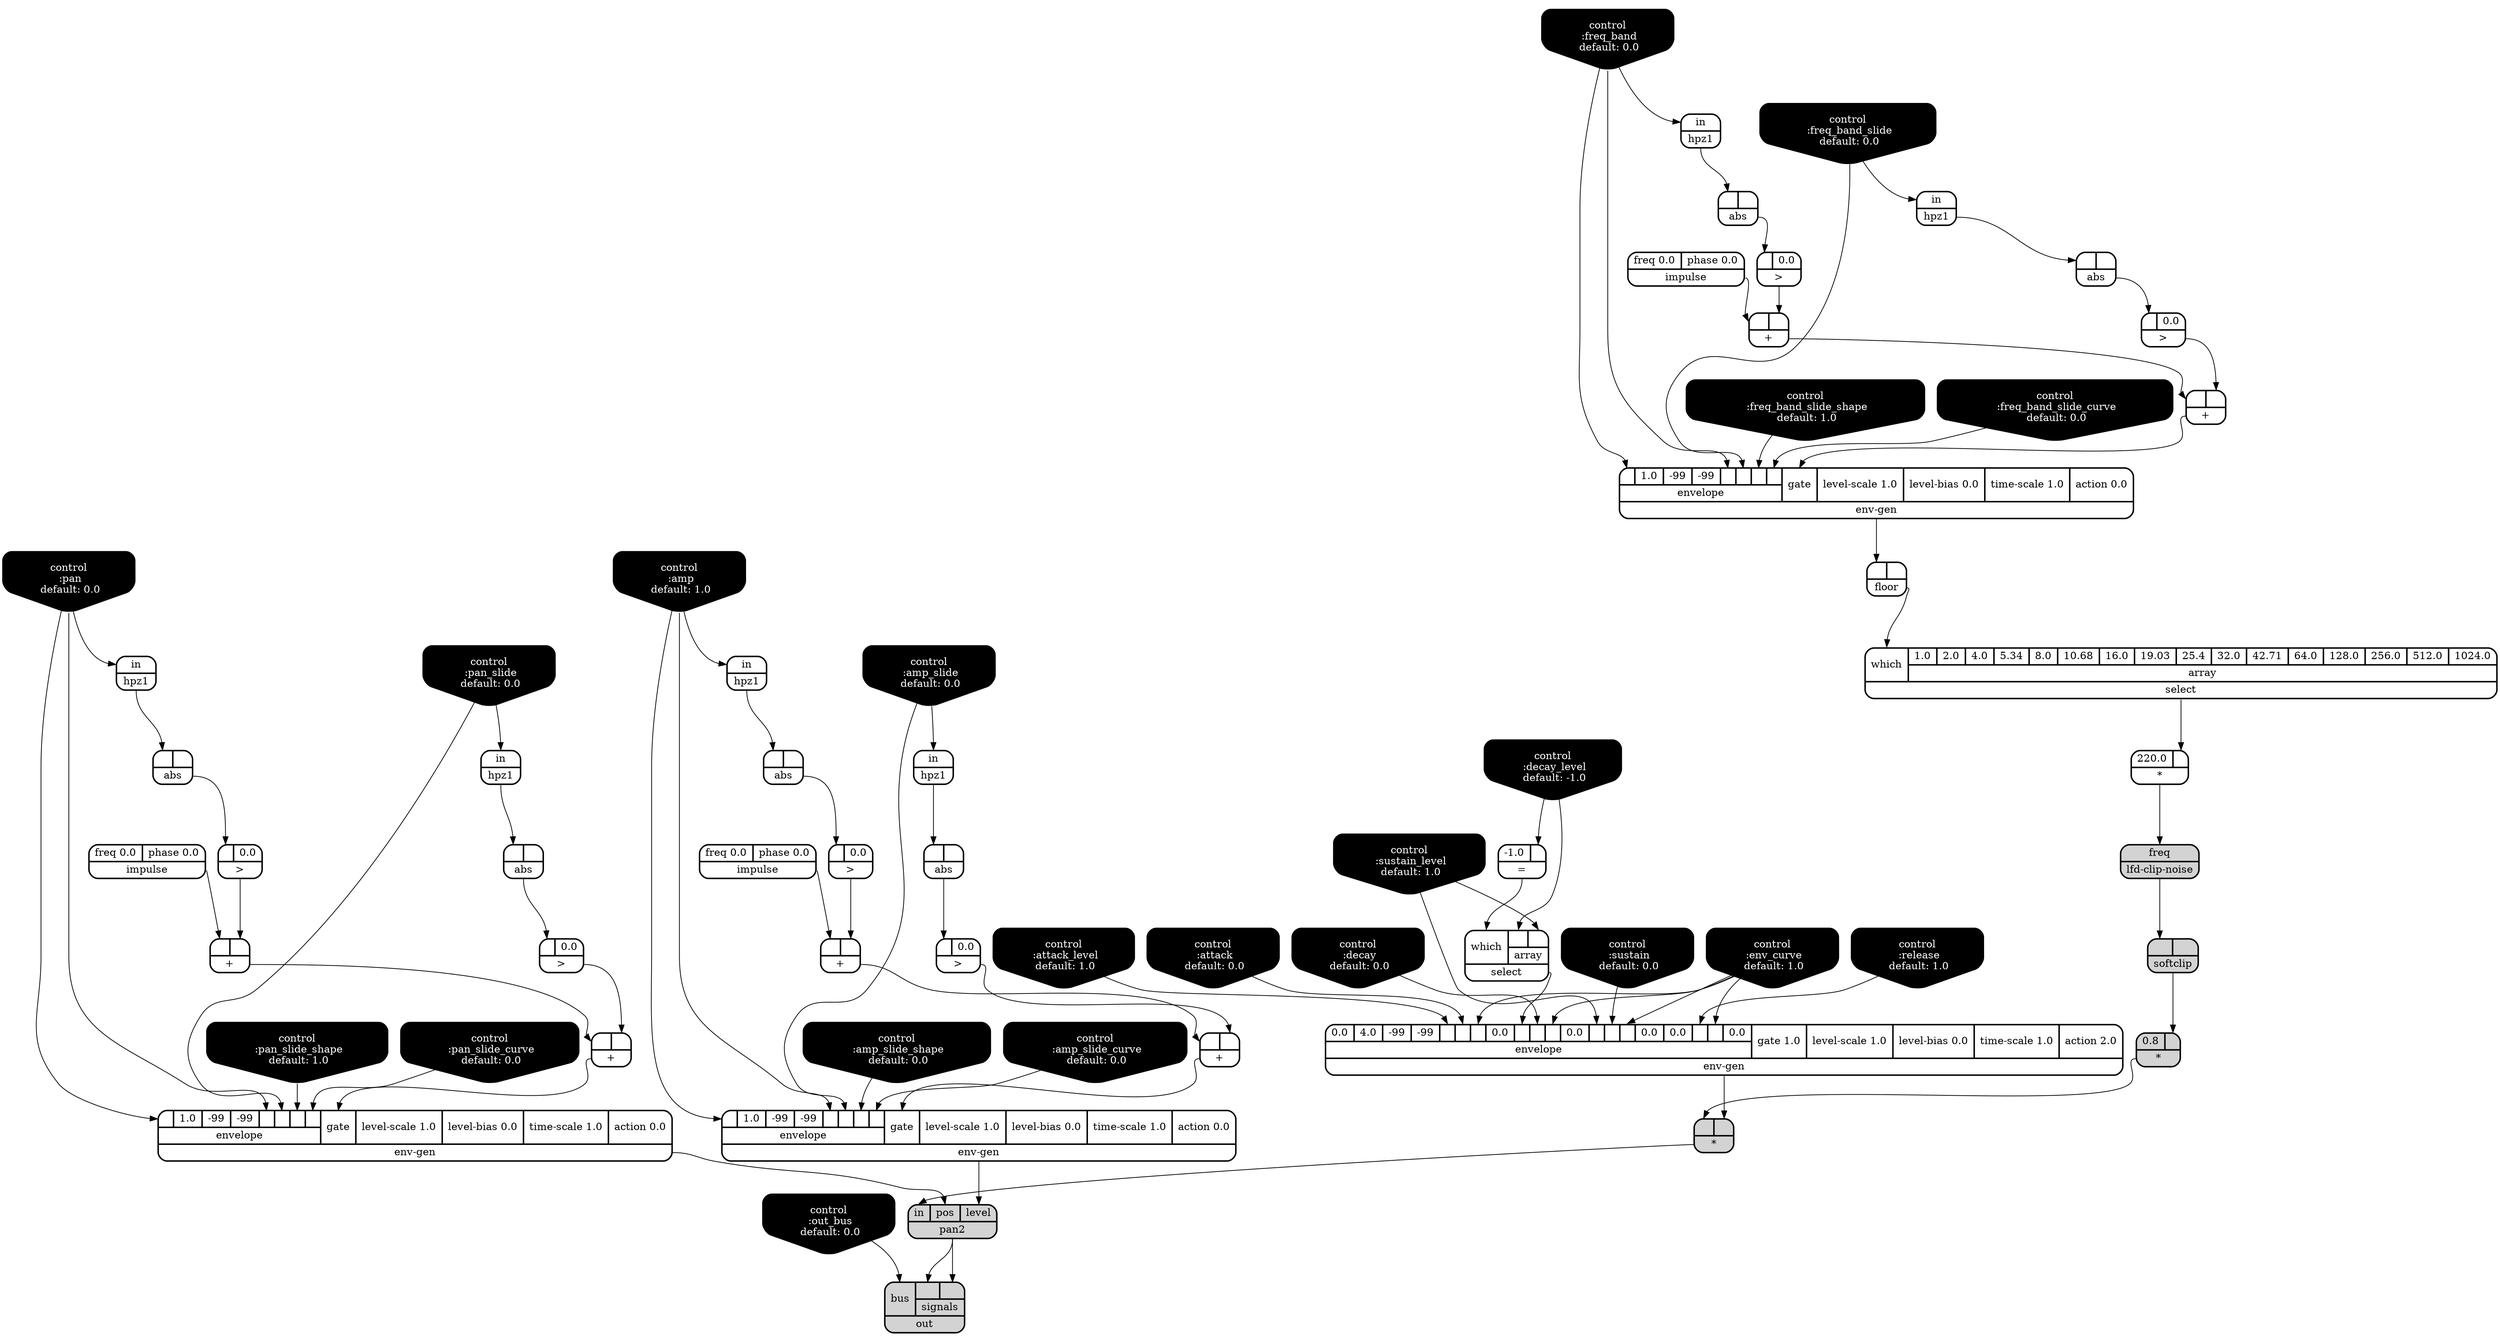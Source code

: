 digraph synthdef {
33 [label = "{{ <a> 220.0|<b> } |<__UG_NAME__>* }" style="bold, rounded" shape=record rankdir=LR];
40 [label = "{{ <a> 0.8|<b> } |<__UG_NAME__>* }" style="filled, bold, rounded"  shape=record rankdir=LR];
42 [label = "{{ <a> |<b> } |<__UG_NAME__>* }" style="filled, bold, rounded"  shape=record rankdir=LR];
25 [label = "{{ <a> |<b> } |<__UG_NAME__>+ }" style="bold, rounded" shape=record rankdir=LR];
29 [label = "{{ <a> |<b> } |<__UG_NAME__>+ }" style="bold, rounded" shape=record rankdir=LR];
47 [label = "{{ <a> |<b> } |<__UG_NAME__>+ }" style="bold, rounded" shape=record rankdir=LR];
51 [label = "{{ <a> |<b> } |<__UG_NAME__>+ }" style="bold, rounded" shape=record rankdir=LR];
55 [label = "{{ <a> |<b> } |<__UG_NAME__>+ }" style="bold, rounded" shape=record rankdir=LR];
59 [label = "{{ <a> |<b> } |<__UG_NAME__>+ }" style="bold, rounded" shape=record rankdir=LR];
38 [label = "{{ <a> -1.0|<b> } |<__UG_NAME__>= }" style="bold, rounded" shape=record rankdir=LR];
24 [label = "{{ <a> |<b> 0.0} |<__UG_NAME__>\> }" style="bold, rounded" shape=record rankdir=LR];
28 [label = "{{ <a> |<b> 0.0} |<__UG_NAME__>\> }" style="bold, rounded" shape=record rankdir=LR];
46 [label = "{{ <a> |<b> 0.0} |<__UG_NAME__>\> }" style="bold, rounded" shape=record rankdir=LR];
50 [label = "{{ <a> |<b> 0.0} |<__UG_NAME__>\> }" style="bold, rounded" shape=record rankdir=LR];
54 [label = "{{ <a> |<b> 0.0} |<__UG_NAME__>\> }" style="bold, rounded" shape=record rankdir=LR];
58 [label = "{{ <a> |<b> 0.0} |<__UG_NAME__>\> }" style="bold, rounded" shape=record rankdir=LR];
23 [label = "{{ <a> |<b> } |<__UG_NAME__>abs }" style="bold, rounded" shape=record rankdir=LR];
27 [label = "{{ <a> |<b> } |<__UG_NAME__>abs }" style="bold, rounded" shape=record rankdir=LR];
37 [label = "{{ <a> |<b> } |<__UG_NAME__>abs }" style="bold, rounded" shape=record rankdir=LR];
45 [label = "{{ <a> |<b> } |<__UG_NAME__>abs }" style="bold, rounded" shape=record rankdir=LR];
49 [label = "{{ <a> |<b> } |<__UG_NAME__>abs }" style="bold, rounded" shape=record rankdir=LR];
57 [label = "{{ <a> |<b> } |<__UG_NAME__>abs }" style="bold, rounded" shape=record rankdir=LR];
0 [label = "control
 :amp
 default: 1.0" shape=invhouse style="rounded, filled, bold" fillcolor=black fontcolor=white ]; 
1 [label = "control
 :amp_slide
 default: 0.0" shape=invhouse style="rounded, filled, bold" fillcolor=black fontcolor=white ]; 
2 [label = "control
 :amp_slide_shape
 default: 0.0" shape=invhouse style="rounded, filled, bold" fillcolor=black fontcolor=white ]; 
3 [label = "control
 :amp_slide_curve
 default: 0.0" shape=invhouse style="rounded, filled, bold" fillcolor=black fontcolor=white ]; 
4 [label = "control
 :pan
 default: 0.0" shape=invhouse style="rounded, filled, bold" fillcolor=black fontcolor=white ]; 
5 [label = "control
 :pan_slide
 default: 0.0" shape=invhouse style="rounded, filled, bold" fillcolor=black fontcolor=white ]; 
6 [label = "control
 :pan_slide_shape
 default: 1.0" shape=invhouse style="rounded, filled, bold" fillcolor=black fontcolor=white ]; 
7 [label = "control
 :pan_slide_curve
 default: 0.0" shape=invhouse style="rounded, filled, bold" fillcolor=black fontcolor=white ]; 
8 [label = "control
 :attack
 default: 0.0" shape=invhouse style="rounded, filled, bold" fillcolor=black fontcolor=white ]; 
9 [label = "control
 :sustain
 default: 0.0" shape=invhouse style="rounded, filled, bold" fillcolor=black fontcolor=white ]; 
10 [label = "control
 :decay
 default: 0.0" shape=invhouse style="rounded, filled, bold" fillcolor=black fontcolor=white ]; 
11 [label = "control
 :release
 default: 1.0" shape=invhouse style="rounded, filled, bold" fillcolor=black fontcolor=white ]; 
12 [label = "control
 :attack_level
 default: 1.0" shape=invhouse style="rounded, filled, bold" fillcolor=black fontcolor=white ]; 
13 [label = "control
 :decay_level
 default: -1.0" shape=invhouse style="rounded, filled, bold" fillcolor=black fontcolor=white ]; 
14 [label = "control
 :sustain_level
 default: 1.0" shape=invhouse style="rounded, filled, bold" fillcolor=black fontcolor=white ]; 
15 [label = "control
 :env_curve
 default: 1.0" shape=invhouse style="rounded, filled, bold" fillcolor=black fontcolor=white ]; 
16 [label = "control
 :freq_band
 default: 0.0" shape=invhouse style="rounded, filled, bold" fillcolor=black fontcolor=white ]; 
17 [label = "control
 :freq_band_slide
 default: 0.0" shape=invhouse style="rounded, filled, bold" fillcolor=black fontcolor=white ]; 
18 [label = "control
 :freq_band_slide_shape
 default: 1.0" shape=invhouse style="rounded, filled, bold" fillcolor=black fontcolor=white ]; 
19 [label = "control
 :freq_band_slide_curve
 default: 0.0" shape=invhouse style="rounded, filled, bold" fillcolor=black fontcolor=white ]; 
20 [label = "control
 :out_bus
 default: 0.0" shape=invhouse style="rounded, filled, bold" fillcolor=black fontcolor=white ]; 
30 [label = "{{ {{<envelope___control___0>|1.0|-99|-99|<envelope___control___4>|<envelope___control___5>|<envelope___control___6>|<envelope___control___7>}|envelope}|<gate> gate|<level____scale> level-scale 1.0|<level____bias> level-bias 0.0|<time____scale> time-scale 1.0|<action> action 0.0} |<__UG_NAME__>env-gen }" style="bold, rounded" shape=record rankdir=LR];
41 [label = "{{ {{0.0|4.0|-99|-99|<envelope___control___4>|<envelope___control___5>|<envelope___control___6>|0.0|<envelope___select___8>|<envelope___control___9>|<envelope___control___10>|0.0|<envelope___control___12>|<envelope___control___13>|<envelope___control___14>|0.0|0.0|<envelope___control___17>|<envelope___control___18>|0.0}|envelope}|<gate> gate 1.0|<level____scale> level-scale 1.0|<level____bias> level-bias 0.0|<time____scale> time-scale 1.0|<action> action 2.0} |<__UG_NAME__>env-gen }" style="bold, rounded" shape=record rankdir=LR];
52 [label = "{{ {{<envelope___control___0>|1.0|-99|-99|<envelope___control___4>|<envelope___control___5>|<envelope___control___6>|<envelope___control___7>}|envelope}|<gate> gate|<level____scale> level-scale 1.0|<level____bias> level-bias 0.0|<time____scale> time-scale 1.0|<action> action 0.0} |<__UG_NAME__>env-gen }" style="bold, rounded" shape=record rankdir=LR];
60 [label = "{{ {{<envelope___control___0>|1.0|-99|-99|<envelope___control___4>|<envelope___control___5>|<envelope___control___6>|<envelope___control___7>}|envelope}|<gate> gate|<level____scale> level-scale 1.0|<level____bias> level-bias 0.0|<time____scale> time-scale 1.0|<action> action 0.0} |<__UG_NAME__>env-gen }" style="bold, rounded" shape=record rankdir=LR];
31 [label = "{{ <a> |<b> } |<__UG_NAME__>floor }" style="bold, rounded" shape=record rankdir=LR];
22 [label = "{{ <in> in} |<__UG_NAME__>hpz1 }" style="bold, rounded" shape=record rankdir=LR];
26 [label = "{{ <in> in} |<__UG_NAME__>hpz1 }" style="bold, rounded" shape=record rankdir=LR];
36 [label = "{{ <in> in} |<__UG_NAME__>hpz1 }" style="bold, rounded" shape=record rankdir=LR];
44 [label = "{{ <in> in} |<__UG_NAME__>hpz1 }" style="bold, rounded" shape=record rankdir=LR];
48 [label = "{{ <in> in} |<__UG_NAME__>hpz1 }" style="bold, rounded" shape=record rankdir=LR];
56 [label = "{{ <in> in} |<__UG_NAME__>hpz1 }" style="bold, rounded" shape=record rankdir=LR];
21 [label = "{{ <freq> freq 0.0|<phase> phase 0.0} |<__UG_NAME__>impulse }" style="bold, rounded" shape=record rankdir=LR];
43 [label = "{{ <freq> freq 0.0|<phase> phase 0.0} |<__UG_NAME__>impulse }" style="bold, rounded" shape=record rankdir=LR];
53 [label = "{{ <freq> freq 0.0|<phase> phase 0.0} |<__UG_NAME__>impulse }" style="bold, rounded" shape=record rankdir=LR];
34 [label = "{{ <freq> freq} |<__UG_NAME__>lfd-clip-noise }" style="filled, bold, rounded"  shape=record rankdir=LR];
62 [label = "{{ <bus> bus|{{<signals___pan2___0>|<signals___pan2___1>}|signals}} |<__UG_NAME__>out }" style="filled, bold, rounded"  shape=record rankdir=LR];
61 [label = "{{ <in> in|<pos> pos|<level> level} |<__UG_NAME__>pan2 }" style="filled, bold, rounded"  shape=record rankdir=LR];
32 [label = "{{ <which> which|{{1.0|2.0|4.0|5.34|8.0|10.68|16.0|19.03|25.4|32.0|42.71|64.0|128.0|256.0|512.0|1024.0}|array}} |<__UG_NAME__>select }" style="bold, rounded" shape=record rankdir=LR];
39 [label = "{{ <which> which|{{<array___control___0>|<array___control___1>}|array}} |<__UG_NAME__>select }" style="bold, rounded" shape=record rankdir=LR];
35 [label = "{{ <a> |<b> } |<__UG_NAME__>softclip }" style="filled, bold, rounded"  shape=record rankdir=LR];

32:__UG_NAME__ -> 33:b ;
35:__UG_NAME__ -> 40:b ;
41:__UG_NAME__ -> 42:b ;
40:__UG_NAME__ -> 42:a ;
24:__UG_NAME__ -> 25:b ;
21:__UG_NAME__ -> 25:a ;
28:__UG_NAME__ -> 29:b ;
25:__UG_NAME__ -> 29:a ;
46:__UG_NAME__ -> 47:b ;
43:__UG_NAME__ -> 47:a ;
50:__UG_NAME__ -> 51:b ;
47:__UG_NAME__ -> 51:a ;
54:__UG_NAME__ -> 55:b ;
53:__UG_NAME__ -> 55:a ;
58:__UG_NAME__ -> 59:b ;
55:__UG_NAME__ -> 59:a ;
13:__UG_NAME__ -> 38:b ;
23:__UG_NAME__ -> 24:a ;
27:__UG_NAME__ -> 28:a ;
45:__UG_NAME__ -> 46:a ;
49:__UG_NAME__ -> 50:a ;
37:__UG_NAME__ -> 54:a ;
57:__UG_NAME__ -> 58:a ;
22:__UG_NAME__ -> 23:a ;
26:__UG_NAME__ -> 27:a ;
36:__UG_NAME__ -> 37:a ;
44:__UG_NAME__ -> 45:a ;
48:__UG_NAME__ -> 49:a ;
56:__UG_NAME__ -> 57:a ;
29:__UG_NAME__ -> 30:gate ;
16:__UG_NAME__ -> 30:envelope___control___0 ;
16:__UG_NAME__ -> 30:envelope___control___4 ;
17:__UG_NAME__ -> 30:envelope___control___5 ;
18:__UG_NAME__ -> 30:envelope___control___6 ;
19:__UG_NAME__ -> 30:envelope___control___7 ;
12:__UG_NAME__ -> 41:envelope___control___4 ;
8:__UG_NAME__ -> 41:envelope___control___5 ;
15:__UG_NAME__ -> 41:envelope___control___6 ;
39:__UG_NAME__ -> 41:envelope___select___8 ;
10:__UG_NAME__ -> 41:envelope___control___9 ;
15:__UG_NAME__ -> 41:envelope___control___10 ;
14:__UG_NAME__ -> 41:envelope___control___12 ;
9:__UG_NAME__ -> 41:envelope___control___13 ;
15:__UG_NAME__ -> 41:envelope___control___14 ;
11:__UG_NAME__ -> 41:envelope___control___17 ;
15:__UG_NAME__ -> 41:envelope___control___18 ;
51:__UG_NAME__ -> 52:gate ;
4:__UG_NAME__ -> 52:envelope___control___0 ;
4:__UG_NAME__ -> 52:envelope___control___4 ;
5:__UG_NAME__ -> 52:envelope___control___5 ;
6:__UG_NAME__ -> 52:envelope___control___6 ;
7:__UG_NAME__ -> 52:envelope___control___7 ;
59:__UG_NAME__ -> 60:gate ;
0:__UG_NAME__ -> 60:envelope___control___0 ;
0:__UG_NAME__ -> 60:envelope___control___4 ;
1:__UG_NAME__ -> 60:envelope___control___5 ;
2:__UG_NAME__ -> 60:envelope___control___6 ;
3:__UG_NAME__ -> 60:envelope___control___7 ;
30:__UG_NAME__ -> 31:a ;
16:__UG_NAME__ -> 22:in ;
17:__UG_NAME__ -> 26:in ;
0:__UG_NAME__ -> 36:in ;
4:__UG_NAME__ -> 44:in ;
5:__UG_NAME__ -> 48:in ;
1:__UG_NAME__ -> 56:in ;
33:__UG_NAME__ -> 34:freq ;
61:__UG_NAME__ -> 62:signals___pan2___0 ;
61:__UG_NAME__ -> 62:signals___pan2___1 ;
20:__UG_NAME__ -> 62:bus ;
60:__UG_NAME__ -> 61:level ;
52:__UG_NAME__ -> 61:pos ;
42:__UG_NAME__ -> 61:in ;
31:__UG_NAME__ -> 32:which ;
13:__UG_NAME__ -> 39:array___control___0 ;
14:__UG_NAME__ -> 39:array___control___1 ;
38:__UG_NAME__ -> 39:which ;
34:__UG_NAME__ -> 35:a ;

}